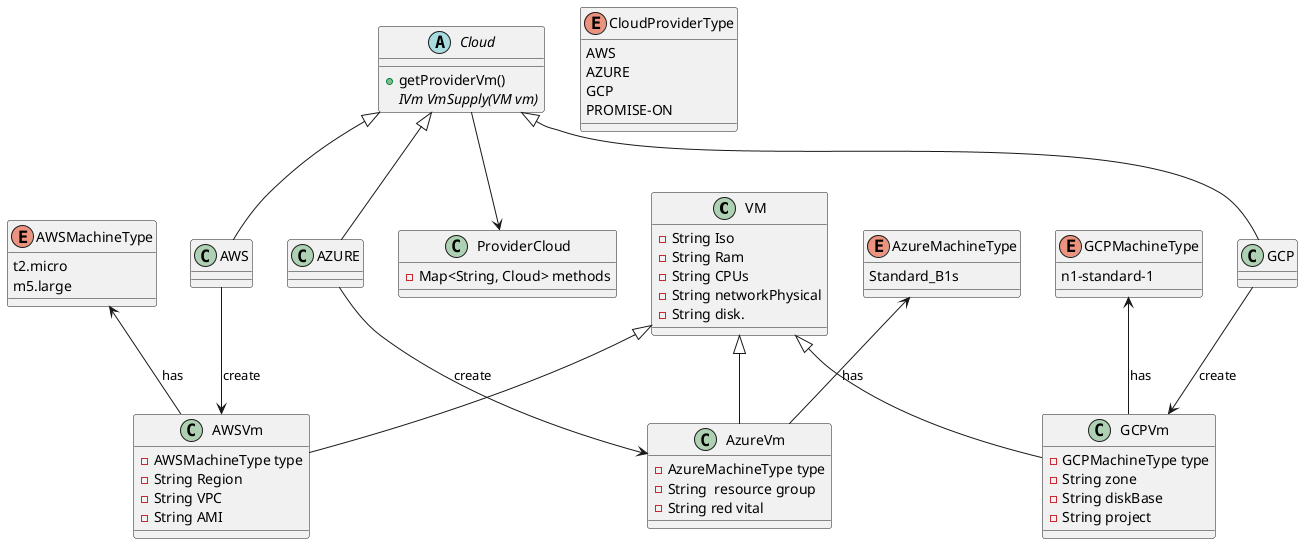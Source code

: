 @startuml cloud-factory
class VM {
- String Iso
- String Ram
- String CPUs
- String networkPhysical
- String disk.
}

enum AWSMachineType{
t2.micro 
m5.large
}
enum AzureMachineType {
Standard_B1s
}
enum GCPMachineType {
n1-standard-1
}

class AWSVm {
- AWSMachineType type
- String Region
- String VPC
- String AMI
}
class AzureVm{
- AzureMachineType type
- String  resource group
- String red vital
}
class GCPVm{
- GCPMachineType type
- String zone
- String diskBase
- String project
}

abstract class Cloud{
+ getProviderVm()
{abstract} IVm VmSupply(VM vm)
}

class ProviderCloud {
    - Map<String, Cloud> methods
}

class AWS{}
class AZURE{}
class GCP{}

Cloud <|-- AWS
Cloud <|-- GCP
Cloud <|-- AZURE

AWS --> AWSVm : create
AZURE --> AzureVm : create
GCP --> GCPVm : create

Cloud --> ProviderCloud

VM <|-- AzureVm
VM <|-- GCPVm
VM <|-- AWSVm

AzureMachineType <-- AzureVm : has
AWSMachineType <-- AWSVm : has
GCPMachineType <-- GCPVm : has 

enum CloudProviderType {
    AWS 
    AZURE
    GCP
    PROMISE-ON
}

@enduml